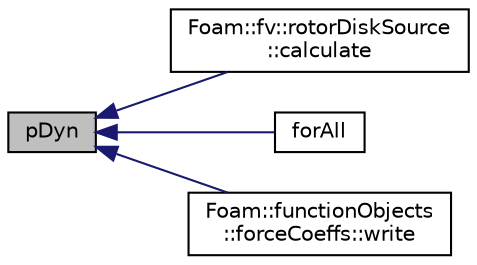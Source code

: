digraph "pDyn"
{
  bgcolor="transparent";
  edge [fontname="Helvetica",fontsize="10",labelfontname="Helvetica",labelfontsize="10"];
  node [fontname="Helvetica",fontsize="10",shape=record];
  rankdir="LR";
  Node404 [label="pDyn",height=0.2,width=0.4,color="black", fillcolor="grey75", style="filled", fontcolor="black"];
  Node404 -> Node405 [dir="back",color="midnightblue",fontsize="10",style="solid",fontname="Helvetica"];
  Node405 [label="Foam::fv::rotorDiskSource\l::calculate",height=0.2,width=0.4,color="black",URL="$a24629.html#a0ef5630c93901e39867160ebad920cd6",tooltip="Calculate forces. "];
  Node404 -> Node406 [dir="back",color="midnightblue",fontsize="10",style="solid",fontname="Helvetica"];
  Node406 [label="forAll",height=0.2,width=0.4,color="black",URL="$a41387.html#a10c29c5a8ec21260e2867f83e0bbd2b6"];
  Node404 -> Node407 [dir="back",color="midnightblue",fontsize="10",style="solid",fontname="Helvetica"];
  Node407 [label="Foam::functionObjects\l::forceCoeffs::write",height=0.2,width=0.4,color="black",URL="$a24361.html#ae8f6374e29a250261b3979bbd6e5cb40",tooltip="Write the forces. "];
}
